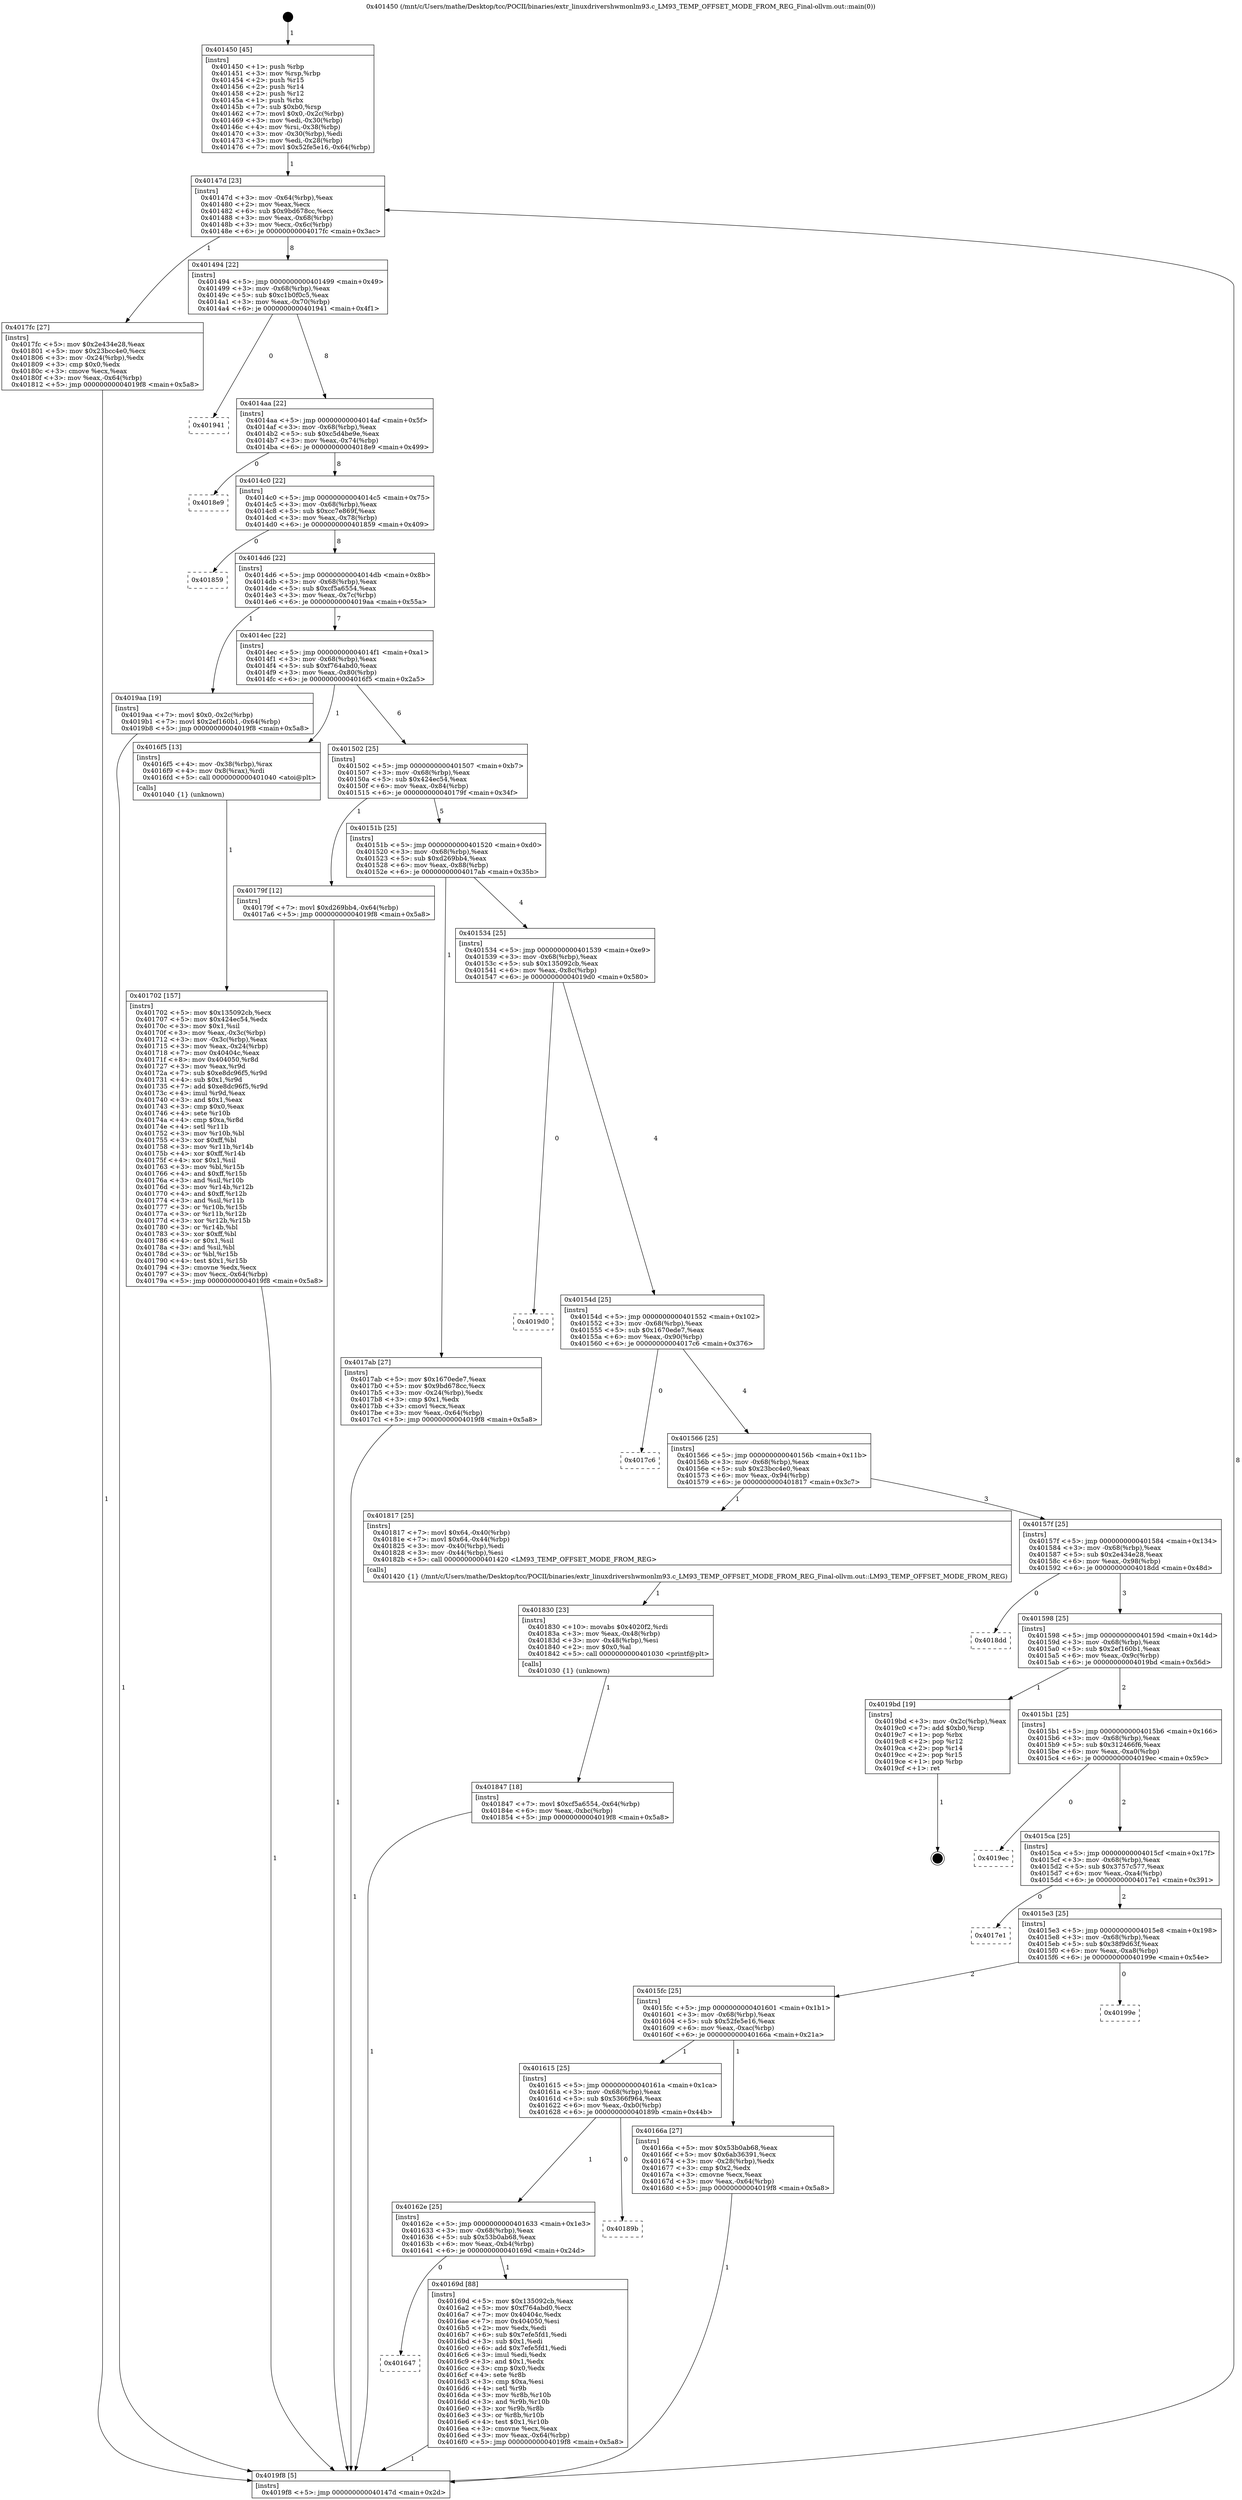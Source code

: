 digraph "0x401450" {
  label = "0x401450 (/mnt/c/Users/mathe/Desktop/tcc/POCII/binaries/extr_linuxdrivershwmonlm93.c_LM93_TEMP_OFFSET_MODE_FROM_REG_Final-ollvm.out::main(0))"
  labelloc = "t"
  node[shape=record]

  Entry [label="",width=0.3,height=0.3,shape=circle,fillcolor=black,style=filled]
  "0x40147d" [label="{
     0x40147d [23]\l
     | [instrs]\l
     &nbsp;&nbsp;0x40147d \<+3\>: mov -0x64(%rbp),%eax\l
     &nbsp;&nbsp;0x401480 \<+2\>: mov %eax,%ecx\l
     &nbsp;&nbsp;0x401482 \<+6\>: sub $0x9bd678cc,%ecx\l
     &nbsp;&nbsp;0x401488 \<+3\>: mov %eax,-0x68(%rbp)\l
     &nbsp;&nbsp;0x40148b \<+3\>: mov %ecx,-0x6c(%rbp)\l
     &nbsp;&nbsp;0x40148e \<+6\>: je 00000000004017fc \<main+0x3ac\>\l
  }"]
  "0x4017fc" [label="{
     0x4017fc [27]\l
     | [instrs]\l
     &nbsp;&nbsp;0x4017fc \<+5\>: mov $0x2e434e28,%eax\l
     &nbsp;&nbsp;0x401801 \<+5\>: mov $0x23bcc4e0,%ecx\l
     &nbsp;&nbsp;0x401806 \<+3\>: mov -0x24(%rbp),%edx\l
     &nbsp;&nbsp;0x401809 \<+3\>: cmp $0x0,%edx\l
     &nbsp;&nbsp;0x40180c \<+3\>: cmove %ecx,%eax\l
     &nbsp;&nbsp;0x40180f \<+3\>: mov %eax,-0x64(%rbp)\l
     &nbsp;&nbsp;0x401812 \<+5\>: jmp 00000000004019f8 \<main+0x5a8\>\l
  }"]
  "0x401494" [label="{
     0x401494 [22]\l
     | [instrs]\l
     &nbsp;&nbsp;0x401494 \<+5\>: jmp 0000000000401499 \<main+0x49\>\l
     &nbsp;&nbsp;0x401499 \<+3\>: mov -0x68(%rbp),%eax\l
     &nbsp;&nbsp;0x40149c \<+5\>: sub $0xc1b0f0c5,%eax\l
     &nbsp;&nbsp;0x4014a1 \<+3\>: mov %eax,-0x70(%rbp)\l
     &nbsp;&nbsp;0x4014a4 \<+6\>: je 0000000000401941 \<main+0x4f1\>\l
  }"]
  Exit [label="",width=0.3,height=0.3,shape=circle,fillcolor=black,style=filled,peripheries=2]
  "0x401941" [label="{
     0x401941\l
  }", style=dashed]
  "0x4014aa" [label="{
     0x4014aa [22]\l
     | [instrs]\l
     &nbsp;&nbsp;0x4014aa \<+5\>: jmp 00000000004014af \<main+0x5f\>\l
     &nbsp;&nbsp;0x4014af \<+3\>: mov -0x68(%rbp),%eax\l
     &nbsp;&nbsp;0x4014b2 \<+5\>: sub $0xc5d4be9e,%eax\l
     &nbsp;&nbsp;0x4014b7 \<+3\>: mov %eax,-0x74(%rbp)\l
     &nbsp;&nbsp;0x4014ba \<+6\>: je 00000000004018e9 \<main+0x499\>\l
  }"]
  "0x401847" [label="{
     0x401847 [18]\l
     | [instrs]\l
     &nbsp;&nbsp;0x401847 \<+7\>: movl $0xcf5a6554,-0x64(%rbp)\l
     &nbsp;&nbsp;0x40184e \<+6\>: mov %eax,-0xbc(%rbp)\l
     &nbsp;&nbsp;0x401854 \<+5\>: jmp 00000000004019f8 \<main+0x5a8\>\l
  }"]
  "0x4018e9" [label="{
     0x4018e9\l
  }", style=dashed]
  "0x4014c0" [label="{
     0x4014c0 [22]\l
     | [instrs]\l
     &nbsp;&nbsp;0x4014c0 \<+5\>: jmp 00000000004014c5 \<main+0x75\>\l
     &nbsp;&nbsp;0x4014c5 \<+3\>: mov -0x68(%rbp),%eax\l
     &nbsp;&nbsp;0x4014c8 \<+5\>: sub $0xcc7e869f,%eax\l
     &nbsp;&nbsp;0x4014cd \<+3\>: mov %eax,-0x78(%rbp)\l
     &nbsp;&nbsp;0x4014d0 \<+6\>: je 0000000000401859 \<main+0x409\>\l
  }"]
  "0x401830" [label="{
     0x401830 [23]\l
     | [instrs]\l
     &nbsp;&nbsp;0x401830 \<+10\>: movabs $0x4020f2,%rdi\l
     &nbsp;&nbsp;0x40183a \<+3\>: mov %eax,-0x48(%rbp)\l
     &nbsp;&nbsp;0x40183d \<+3\>: mov -0x48(%rbp),%esi\l
     &nbsp;&nbsp;0x401840 \<+2\>: mov $0x0,%al\l
     &nbsp;&nbsp;0x401842 \<+5\>: call 0000000000401030 \<printf@plt\>\l
     | [calls]\l
     &nbsp;&nbsp;0x401030 \{1\} (unknown)\l
  }"]
  "0x401859" [label="{
     0x401859\l
  }", style=dashed]
  "0x4014d6" [label="{
     0x4014d6 [22]\l
     | [instrs]\l
     &nbsp;&nbsp;0x4014d6 \<+5\>: jmp 00000000004014db \<main+0x8b\>\l
     &nbsp;&nbsp;0x4014db \<+3\>: mov -0x68(%rbp),%eax\l
     &nbsp;&nbsp;0x4014de \<+5\>: sub $0xcf5a6554,%eax\l
     &nbsp;&nbsp;0x4014e3 \<+3\>: mov %eax,-0x7c(%rbp)\l
     &nbsp;&nbsp;0x4014e6 \<+6\>: je 00000000004019aa \<main+0x55a\>\l
  }"]
  "0x401702" [label="{
     0x401702 [157]\l
     | [instrs]\l
     &nbsp;&nbsp;0x401702 \<+5\>: mov $0x135092cb,%ecx\l
     &nbsp;&nbsp;0x401707 \<+5\>: mov $0x424ec54,%edx\l
     &nbsp;&nbsp;0x40170c \<+3\>: mov $0x1,%sil\l
     &nbsp;&nbsp;0x40170f \<+3\>: mov %eax,-0x3c(%rbp)\l
     &nbsp;&nbsp;0x401712 \<+3\>: mov -0x3c(%rbp),%eax\l
     &nbsp;&nbsp;0x401715 \<+3\>: mov %eax,-0x24(%rbp)\l
     &nbsp;&nbsp;0x401718 \<+7\>: mov 0x40404c,%eax\l
     &nbsp;&nbsp;0x40171f \<+8\>: mov 0x404050,%r8d\l
     &nbsp;&nbsp;0x401727 \<+3\>: mov %eax,%r9d\l
     &nbsp;&nbsp;0x40172a \<+7\>: sub $0xe8dc96f5,%r9d\l
     &nbsp;&nbsp;0x401731 \<+4\>: sub $0x1,%r9d\l
     &nbsp;&nbsp;0x401735 \<+7\>: add $0xe8dc96f5,%r9d\l
     &nbsp;&nbsp;0x40173c \<+4\>: imul %r9d,%eax\l
     &nbsp;&nbsp;0x401740 \<+3\>: and $0x1,%eax\l
     &nbsp;&nbsp;0x401743 \<+3\>: cmp $0x0,%eax\l
     &nbsp;&nbsp;0x401746 \<+4\>: sete %r10b\l
     &nbsp;&nbsp;0x40174a \<+4\>: cmp $0xa,%r8d\l
     &nbsp;&nbsp;0x40174e \<+4\>: setl %r11b\l
     &nbsp;&nbsp;0x401752 \<+3\>: mov %r10b,%bl\l
     &nbsp;&nbsp;0x401755 \<+3\>: xor $0xff,%bl\l
     &nbsp;&nbsp;0x401758 \<+3\>: mov %r11b,%r14b\l
     &nbsp;&nbsp;0x40175b \<+4\>: xor $0xff,%r14b\l
     &nbsp;&nbsp;0x40175f \<+4\>: xor $0x1,%sil\l
     &nbsp;&nbsp;0x401763 \<+3\>: mov %bl,%r15b\l
     &nbsp;&nbsp;0x401766 \<+4\>: and $0xff,%r15b\l
     &nbsp;&nbsp;0x40176a \<+3\>: and %sil,%r10b\l
     &nbsp;&nbsp;0x40176d \<+3\>: mov %r14b,%r12b\l
     &nbsp;&nbsp;0x401770 \<+4\>: and $0xff,%r12b\l
     &nbsp;&nbsp;0x401774 \<+3\>: and %sil,%r11b\l
     &nbsp;&nbsp;0x401777 \<+3\>: or %r10b,%r15b\l
     &nbsp;&nbsp;0x40177a \<+3\>: or %r11b,%r12b\l
     &nbsp;&nbsp;0x40177d \<+3\>: xor %r12b,%r15b\l
     &nbsp;&nbsp;0x401780 \<+3\>: or %r14b,%bl\l
     &nbsp;&nbsp;0x401783 \<+3\>: xor $0xff,%bl\l
     &nbsp;&nbsp;0x401786 \<+4\>: or $0x1,%sil\l
     &nbsp;&nbsp;0x40178a \<+3\>: and %sil,%bl\l
     &nbsp;&nbsp;0x40178d \<+3\>: or %bl,%r15b\l
     &nbsp;&nbsp;0x401790 \<+4\>: test $0x1,%r15b\l
     &nbsp;&nbsp;0x401794 \<+3\>: cmovne %edx,%ecx\l
     &nbsp;&nbsp;0x401797 \<+3\>: mov %ecx,-0x64(%rbp)\l
     &nbsp;&nbsp;0x40179a \<+5\>: jmp 00000000004019f8 \<main+0x5a8\>\l
  }"]
  "0x4019aa" [label="{
     0x4019aa [19]\l
     | [instrs]\l
     &nbsp;&nbsp;0x4019aa \<+7\>: movl $0x0,-0x2c(%rbp)\l
     &nbsp;&nbsp;0x4019b1 \<+7\>: movl $0x2ef160b1,-0x64(%rbp)\l
     &nbsp;&nbsp;0x4019b8 \<+5\>: jmp 00000000004019f8 \<main+0x5a8\>\l
  }"]
  "0x4014ec" [label="{
     0x4014ec [22]\l
     | [instrs]\l
     &nbsp;&nbsp;0x4014ec \<+5\>: jmp 00000000004014f1 \<main+0xa1\>\l
     &nbsp;&nbsp;0x4014f1 \<+3\>: mov -0x68(%rbp),%eax\l
     &nbsp;&nbsp;0x4014f4 \<+5\>: sub $0xf764abd0,%eax\l
     &nbsp;&nbsp;0x4014f9 \<+3\>: mov %eax,-0x80(%rbp)\l
     &nbsp;&nbsp;0x4014fc \<+6\>: je 00000000004016f5 \<main+0x2a5\>\l
  }"]
  "0x401647" [label="{
     0x401647\l
  }", style=dashed]
  "0x4016f5" [label="{
     0x4016f5 [13]\l
     | [instrs]\l
     &nbsp;&nbsp;0x4016f5 \<+4\>: mov -0x38(%rbp),%rax\l
     &nbsp;&nbsp;0x4016f9 \<+4\>: mov 0x8(%rax),%rdi\l
     &nbsp;&nbsp;0x4016fd \<+5\>: call 0000000000401040 \<atoi@plt\>\l
     | [calls]\l
     &nbsp;&nbsp;0x401040 \{1\} (unknown)\l
  }"]
  "0x401502" [label="{
     0x401502 [25]\l
     | [instrs]\l
     &nbsp;&nbsp;0x401502 \<+5\>: jmp 0000000000401507 \<main+0xb7\>\l
     &nbsp;&nbsp;0x401507 \<+3\>: mov -0x68(%rbp),%eax\l
     &nbsp;&nbsp;0x40150a \<+5\>: sub $0x424ec54,%eax\l
     &nbsp;&nbsp;0x40150f \<+6\>: mov %eax,-0x84(%rbp)\l
     &nbsp;&nbsp;0x401515 \<+6\>: je 000000000040179f \<main+0x34f\>\l
  }"]
  "0x40169d" [label="{
     0x40169d [88]\l
     | [instrs]\l
     &nbsp;&nbsp;0x40169d \<+5\>: mov $0x135092cb,%eax\l
     &nbsp;&nbsp;0x4016a2 \<+5\>: mov $0xf764abd0,%ecx\l
     &nbsp;&nbsp;0x4016a7 \<+7\>: mov 0x40404c,%edx\l
     &nbsp;&nbsp;0x4016ae \<+7\>: mov 0x404050,%esi\l
     &nbsp;&nbsp;0x4016b5 \<+2\>: mov %edx,%edi\l
     &nbsp;&nbsp;0x4016b7 \<+6\>: sub $0x7efe5fd1,%edi\l
     &nbsp;&nbsp;0x4016bd \<+3\>: sub $0x1,%edi\l
     &nbsp;&nbsp;0x4016c0 \<+6\>: add $0x7efe5fd1,%edi\l
     &nbsp;&nbsp;0x4016c6 \<+3\>: imul %edi,%edx\l
     &nbsp;&nbsp;0x4016c9 \<+3\>: and $0x1,%edx\l
     &nbsp;&nbsp;0x4016cc \<+3\>: cmp $0x0,%edx\l
     &nbsp;&nbsp;0x4016cf \<+4\>: sete %r8b\l
     &nbsp;&nbsp;0x4016d3 \<+3\>: cmp $0xa,%esi\l
     &nbsp;&nbsp;0x4016d6 \<+4\>: setl %r9b\l
     &nbsp;&nbsp;0x4016da \<+3\>: mov %r8b,%r10b\l
     &nbsp;&nbsp;0x4016dd \<+3\>: and %r9b,%r10b\l
     &nbsp;&nbsp;0x4016e0 \<+3\>: xor %r9b,%r8b\l
     &nbsp;&nbsp;0x4016e3 \<+3\>: or %r8b,%r10b\l
     &nbsp;&nbsp;0x4016e6 \<+4\>: test $0x1,%r10b\l
     &nbsp;&nbsp;0x4016ea \<+3\>: cmovne %ecx,%eax\l
     &nbsp;&nbsp;0x4016ed \<+3\>: mov %eax,-0x64(%rbp)\l
     &nbsp;&nbsp;0x4016f0 \<+5\>: jmp 00000000004019f8 \<main+0x5a8\>\l
  }"]
  "0x40179f" [label="{
     0x40179f [12]\l
     | [instrs]\l
     &nbsp;&nbsp;0x40179f \<+7\>: movl $0xd269bb4,-0x64(%rbp)\l
     &nbsp;&nbsp;0x4017a6 \<+5\>: jmp 00000000004019f8 \<main+0x5a8\>\l
  }"]
  "0x40151b" [label="{
     0x40151b [25]\l
     | [instrs]\l
     &nbsp;&nbsp;0x40151b \<+5\>: jmp 0000000000401520 \<main+0xd0\>\l
     &nbsp;&nbsp;0x401520 \<+3\>: mov -0x68(%rbp),%eax\l
     &nbsp;&nbsp;0x401523 \<+5\>: sub $0xd269bb4,%eax\l
     &nbsp;&nbsp;0x401528 \<+6\>: mov %eax,-0x88(%rbp)\l
     &nbsp;&nbsp;0x40152e \<+6\>: je 00000000004017ab \<main+0x35b\>\l
  }"]
  "0x40162e" [label="{
     0x40162e [25]\l
     | [instrs]\l
     &nbsp;&nbsp;0x40162e \<+5\>: jmp 0000000000401633 \<main+0x1e3\>\l
     &nbsp;&nbsp;0x401633 \<+3\>: mov -0x68(%rbp),%eax\l
     &nbsp;&nbsp;0x401636 \<+5\>: sub $0x53b0ab68,%eax\l
     &nbsp;&nbsp;0x40163b \<+6\>: mov %eax,-0xb4(%rbp)\l
     &nbsp;&nbsp;0x401641 \<+6\>: je 000000000040169d \<main+0x24d\>\l
  }"]
  "0x4017ab" [label="{
     0x4017ab [27]\l
     | [instrs]\l
     &nbsp;&nbsp;0x4017ab \<+5\>: mov $0x1670ede7,%eax\l
     &nbsp;&nbsp;0x4017b0 \<+5\>: mov $0x9bd678cc,%ecx\l
     &nbsp;&nbsp;0x4017b5 \<+3\>: mov -0x24(%rbp),%edx\l
     &nbsp;&nbsp;0x4017b8 \<+3\>: cmp $0x1,%edx\l
     &nbsp;&nbsp;0x4017bb \<+3\>: cmovl %ecx,%eax\l
     &nbsp;&nbsp;0x4017be \<+3\>: mov %eax,-0x64(%rbp)\l
     &nbsp;&nbsp;0x4017c1 \<+5\>: jmp 00000000004019f8 \<main+0x5a8\>\l
  }"]
  "0x401534" [label="{
     0x401534 [25]\l
     | [instrs]\l
     &nbsp;&nbsp;0x401534 \<+5\>: jmp 0000000000401539 \<main+0xe9\>\l
     &nbsp;&nbsp;0x401539 \<+3\>: mov -0x68(%rbp),%eax\l
     &nbsp;&nbsp;0x40153c \<+5\>: sub $0x135092cb,%eax\l
     &nbsp;&nbsp;0x401541 \<+6\>: mov %eax,-0x8c(%rbp)\l
     &nbsp;&nbsp;0x401547 \<+6\>: je 00000000004019d0 \<main+0x580\>\l
  }"]
  "0x40189b" [label="{
     0x40189b\l
  }", style=dashed]
  "0x4019d0" [label="{
     0x4019d0\l
  }", style=dashed]
  "0x40154d" [label="{
     0x40154d [25]\l
     | [instrs]\l
     &nbsp;&nbsp;0x40154d \<+5\>: jmp 0000000000401552 \<main+0x102\>\l
     &nbsp;&nbsp;0x401552 \<+3\>: mov -0x68(%rbp),%eax\l
     &nbsp;&nbsp;0x401555 \<+5\>: sub $0x1670ede7,%eax\l
     &nbsp;&nbsp;0x40155a \<+6\>: mov %eax,-0x90(%rbp)\l
     &nbsp;&nbsp;0x401560 \<+6\>: je 00000000004017c6 \<main+0x376\>\l
  }"]
  "0x401450" [label="{
     0x401450 [45]\l
     | [instrs]\l
     &nbsp;&nbsp;0x401450 \<+1\>: push %rbp\l
     &nbsp;&nbsp;0x401451 \<+3\>: mov %rsp,%rbp\l
     &nbsp;&nbsp;0x401454 \<+2\>: push %r15\l
     &nbsp;&nbsp;0x401456 \<+2\>: push %r14\l
     &nbsp;&nbsp;0x401458 \<+2\>: push %r12\l
     &nbsp;&nbsp;0x40145a \<+1\>: push %rbx\l
     &nbsp;&nbsp;0x40145b \<+7\>: sub $0xb0,%rsp\l
     &nbsp;&nbsp;0x401462 \<+7\>: movl $0x0,-0x2c(%rbp)\l
     &nbsp;&nbsp;0x401469 \<+3\>: mov %edi,-0x30(%rbp)\l
     &nbsp;&nbsp;0x40146c \<+4\>: mov %rsi,-0x38(%rbp)\l
     &nbsp;&nbsp;0x401470 \<+3\>: mov -0x30(%rbp),%edi\l
     &nbsp;&nbsp;0x401473 \<+3\>: mov %edi,-0x28(%rbp)\l
     &nbsp;&nbsp;0x401476 \<+7\>: movl $0x52fe5e16,-0x64(%rbp)\l
  }"]
  "0x4017c6" [label="{
     0x4017c6\l
  }", style=dashed]
  "0x401566" [label="{
     0x401566 [25]\l
     | [instrs]\l
     &nbsp;&nbsp;0x401566 \<+5\>: jmp 000000000040156b \<main+0x11b\>\l
     &nbsp;&nbsp;0x40156b \<+3\>: mov -0x68(%rbp),%eax\l
     &nbsp;&nbsp;0x40156e \<+5\>: sub $0x23bcc4e0,%eax\l
     &nbsp;&nbsp;0x401573 \<+6\>: mov %eax,-0x94(%rbp)\l
     &nbsp;&nbsp;0x401579 \<+6\>: je 0000000000401817 \<main+0x3c7\>\l
  }"]
  "0x4019f8" [label="{
     0x4019f8 [5]\l
     | [instrs]\l
     &nbsp;&nbsp;0x4019f8 \<+5\>: jmp 000000000040147d \<main+0x2d\>\l
  }"]
  "0x401817" [label="{
     0x401817 [25]\l
     | [instrs]\l
     &nbsp;&nbsp;0x401817 \<+7\>: movl $0x64,-0x40(%rbp)\l
     &nbsp;&nbsp;0x40181e \<+7\>: movl $0x64,-0x44(%rbp)\l
     &nbsp;&nbsp;0x401825 \<+3\>: mov -0x40(%rbp),%edi\l
     &nbsp;&nbsp;0x401828 \<+3\>: mov -0x44(%rbp),%esi\l
     &nbsp;&nbsp;0x40182b \<+5\>: call 0000000000401420 \<LM93_TEMP_OFFSET_MODE_FROM_REG\>\l
     | [calls]\l
     &nbsp;&nbsp;0x401420 \{1\} (/mnt/c/Users/mathe/Desktop/tcc/POCII/binaries/extr_linuxdrivershwmonlm93.c_LM93_TEMP_OFFSET_MODE_FROM_REG_Final-ollvm.out::LM93_TEMP_OFFSET_MODE_FROM_REG)\l
  }"]
  "0x40157f" [label="{
     0x40157f [25]\l
     | [instrs]\l
     &nbsp;&nbsp;0x40157f \<+5\>: jmp 0000000000401584 \<main+0x134\>\l
     &nbsp;&nbsp;0x401584 \<+3\>: mov -0x68(%rbp),%eax\l
     &nbsp;&nbsp;0x401587 \<+5\>: sub $0x2e434e28,%eax\l
     &nbsp;&nbsp;0x40158c \<+6\>: mov %eax,-0x98(%rbp)\l
     &nbsp;&nbsp;0x401592 \<+6\>: je 00000000004018dd \<main+0x48d\>\l
  }"]
  "0x401615" [label="{
     0x401615 [25]\l
     | [instrs]\l
     &nbsp;&nbsp;0x401615 \<+5\>: jmp 000000000040161a \<main+0x1ca\>\l
     &nbsp;&nbsp;0x40161a \<+3\>: mov -0x68(%rbp),%eax\l
     &nbsp;&nbsp;0x40161d \<+5\>: sub $0x5366f964,%eax\l
     &nbsp;&nbsp;0x401622 \<+6\>: mov %eax,-0xb0(%rbp)\l
     &nbsp;&nbsp;0x401628 \<+6\>: je 000000000040189b \<main+0x44b\>\l
  }"]
  "0x4018dd" [label="{
     0x4018dd\l
  }", style=dashed]
  "0x401598" [label="{
     0x401598 [25]\l
     | [instrs]\l
     &nbsp;&nbsp;0x401598 \<+5\>: jmp 000000000040159d \<main+0x14d\>\l
     &nbsp;&nbsp;0x40159d \<+3\>: mov -0x68(%rbp),%eax\l
     &nbsp;&nbsp;0x4015a0 \<+5\>: sub $0x2ef160b1,%eax\l
     &nbsp;&nbsp;0x4015a5 \<+6\>: mov %eax,-0x9c(%rbp)\l
     &nbsp;&nbsp;0x4015ab \<+6\>: je 00000000004019bd \<main+0x56d\>\l
  }"]
  "0x40166a" [label="{
     0x40166a [27]\l
     | [instrs]\l
     &nbsp;&nbsp;0x40166a \<+5\>: mov $0x53b0ab68,%eax\l
     &nbsp;&nbsp;0x40166f \<+5\>: mov $0x6ab36391,%ecx\l
     &nbsp;&nbsp;0x401674 \<+3\>: mov -0x28(%rbp),%edx\l
     &nbsp;&nbsp;0x401677 \<+3\>: cmp $0x2,%edx\l
     &nbsp;&nbsp;0x40167a \<+3\>: cmovne %ecx,%eax\l
     &nbsp;&nbsp;0x40167d \<+3\>: mov %eax,-0x64(%rbp)\l
     &nbsp;&nbsp;0x401680 \<+5\>: jmp 00000000004019f8 \<main+0x5a8\>\l
  }"]
  "0x4019bd" [label="{
     0x4019bd [19]\l
     | [instrs]\l
     &nbsp;&nbsp;0x4019bd \<+3\>: mov -0x2c(%rbp),%eax\l
     &nbsp;&nbsp;0x4019c0 \<+7\>: add $0xb0,%rsp\l
     &nbsp;&nbsp;0x4019c7 \<+1\>: pop %rbx\l
     &nbsp;&nbsp;0x4019c8 \<+2\>: pop %r12\l
     &nbsp;&nbsp;0x4019ca \<+2\>: pop %r14\l
     &nbsp;&nbsp;0x4019cc \<+2\>: pop %r15\l
     &nbsp;&nbsp;0x4019ce \<+1\>: pop %rbp\l
     &nbsp;&nbsp;0x4019cf \<+1\>: ret\l
  }"]
  "0x4015b1" [label="{
     0x4015b1 [25]\l
     | [instrs]\l
     &nbsp;&nbsp;0x4015b1 \<+5\>: jmp 00000000004015b6 \<main+0x166\>\l
     &nbsp;&nbsp;0x4015b6 \<+3\>: mov -0x68(%rbp),%eax\l
     &nbsp;&nbsp;0x4015b9 \<+5\>: sub $0x312466f6,%eax\l
     &nbsp;&nbsp;0x4015be \<+6\>: mov %eax,-0xa0(%rbp)\l
     &nbsp;&nbsp;0x4015c4 \<+6\>: je 00000000004019ec \<main+0x59c\>\l
  }"]
  "0x4015fc" [label="{
     0x4015fc [25]\l
     | [instrs]\l
     &nbsp;&nbsp;0x4015fc \<+5\>: jmp 0000000000401601 \<main+0x1b1\>\l
     &nbsp;&nbsp;0x401601 \<+3\>: mov -0x68(%rbp),%eax\l
     &nbsp;&nbsp;0x401604 \<+5\>: sub $0x52fe5e16,%eax\l
     &nbsp;&nbsp;0x401609 \<+6\>: mov %eax,-0xac(%rbp)\l
     &nbsp;&nbsp;0x40160f \<+6\>: je 000000000040166a \<main+0x21a\>\l
  }"]
  "0x4019ec" [label="{
     0x4019ec\l
  }", style=dashed]
  "0x4015ca" [label="{
     0x4015ca [25]\l
     | [instrs]\l
     &nbsp;&nbsp;0x4015ca \<+5\>: jmp 00000000004015cf \<main+0x17f\>\l
     &nbsp;&nbsp;0x4015cf \<+3\>: mov -0x68(%rbp),%eax\l
     &nbsp;&nbsp;0x4015d2 \<+5\>: sub $0x3757c577,%eax\l
     &nbsp;&nbsp;0x4015d7 \<+6\>: mov %eax,-0xa4(%rbp)\l
     &nbsp;&nbsp;0x4015dd \<+6\>: je 00000000004017e1 \<main+0x391\>\l
  }"]
  "0x40199e" [label="{
     0x40199e\l
  }", style=dashed]
  "0x4017e1" [label="{
     0x4017e1\l
  }", style=dashed]
  "0x4015e3" [label="{
     0x4015e3 [25]\l
     | [instrs]\l
     &nbsp;&nbsp;0x4015e3 \<+5\>: jmp 00000000004015e8 \<main+0x198\>\l
     &nbsp;&nbsp;0x4015e8 \<+3\>: mov -0x68(%rbp),%eax\l
     &nbsp;&nbsp;0x4015eb \<+5\>: sub $0x38f9d63f,%eax\l
     &nbsp;&nbsp;0x4015f0 \<+6\>: mov %eax,-0xa8(%rbp)\l
     &nbsp;&nbsp;0x4015f6 \<+6\>: je 000000000040199e \<main+0x54e\>\l
  }"]
  Entry -> "0x401450" [label=" 1"]
  "0x40147d" -> "0x4017fc" [label=" 1"]
  "0x40147d" -> "0x401494" [label=" 8"]
  "0x4019bd" -> Exit [label=" 1"]
  "0x401494" -> "0x401941" [label=" 0"]
  "0x401494" -> "0x4014aa" [label=" 8"]
  "0x4019aa" -> "0x4019f8" [label=" 1"]
  "0x4014aa" -> "0x4018e9" [label=" 0"]
  "0x4014aa" -> "0x4014c0" [label=" 8"]
  "0x401847" -> "0x4019f8" [label=" 1"]
  "0x4014c0" -> "0x401859" [label=" 0"]
  "0x4014c0" -> "0x4014d6" [label=" 8"]
  "0x401830" -> "0x401847" [label=" 1"]
  "0x4014d6" -> "0x4019aa" [label=" 1"]
  "0x4014d6" -> "0x4014ec" [label=" 7"]
  "0x401817" -> "0x401830" [label=" 1"]
  "0x4014ec" -> "0x4016f5" [label=" 1"]
  "0x4014ec" -> "0x401502" [label=" 6"]
  "0x4017fc" -> "0x4019f8" [label=" 1"]
  "0x401502" -> "0x40179f" [label=" 1"]
  "0x401502" -> "0x40151b" [label=" 5"]
  "0x4017ab" -> "0x4019f8" [label=" 1"]
  "0x40151b" -> "0x4017ab" [label=" 1"]
  "0x40151b" -> "0x401534" [label=" 4"]
  "0x401702" -> "0x4019f8" [label=" 1"]
  "0x401534" -> "0x4019d0" [label=" 0"]
  "0x401534" -> "0x40154d" [label=" 4"]
  "0x4016f5" -> "0x401702" [label=" 1"]
  "0x40154d" -> "0x4017c6" [label=" 0"]
  "0x40154d" -> "0x401566" [label=" 4"]
  "0x40162e" -> "0x401647" [label=" 0"]
  "0x401566" -> "0x401817" [label=" 1"]
  "0x401566" -> "0x40157f" [label=" 3"]
  "0x40162e" -> "0x40169d" [label=" 1"]
  "0x40157f" -> "0x4018dd" [label=" 0"]
  "0x40157f" -> "0x401598" [label=" 3"]
  "0x40179f" -> "0x4019f8" [label=" 1"]
  "0x401598" -> "0x4019bd" [label=" 1"]
  "0x401598" -> "0x4015b1" [label=" 2"]
  "0x401615" -> "0x40162e" [label=" 1"]
  "0x4015b1" -> "0x4019ec" [label=" 0"]
  "0x4015b1" -> "0x4015ca" [label=" 2"]
  "0x40169d" -> "0x4019f8" [label=" 1"]
  "0x4015ca" -> "0x4017e1" [label=" 0"]
  "0x4015ca" -> "0x4015e3" [label=" 2"]
  "0x4019f8" -> "0x40147d" [label=" 8"]
  "0x4015e3" -> "0x40199e" [label=" 0"]
  "0x4015e3" -> "0x4015fc" [label=" 2"]
  "0x401615" -> "0x40189b" [label=" 0"]
  "0x4015fc" -> "0x40166a" [label=" 1"]
  "0x4015fc" -> "0x401615" [label=" 1"]
  "0x40166a" -> "0x4019f8" [label=" 1"]
  "0x401450" -> "0x40147d" [label=" 1"]
}

